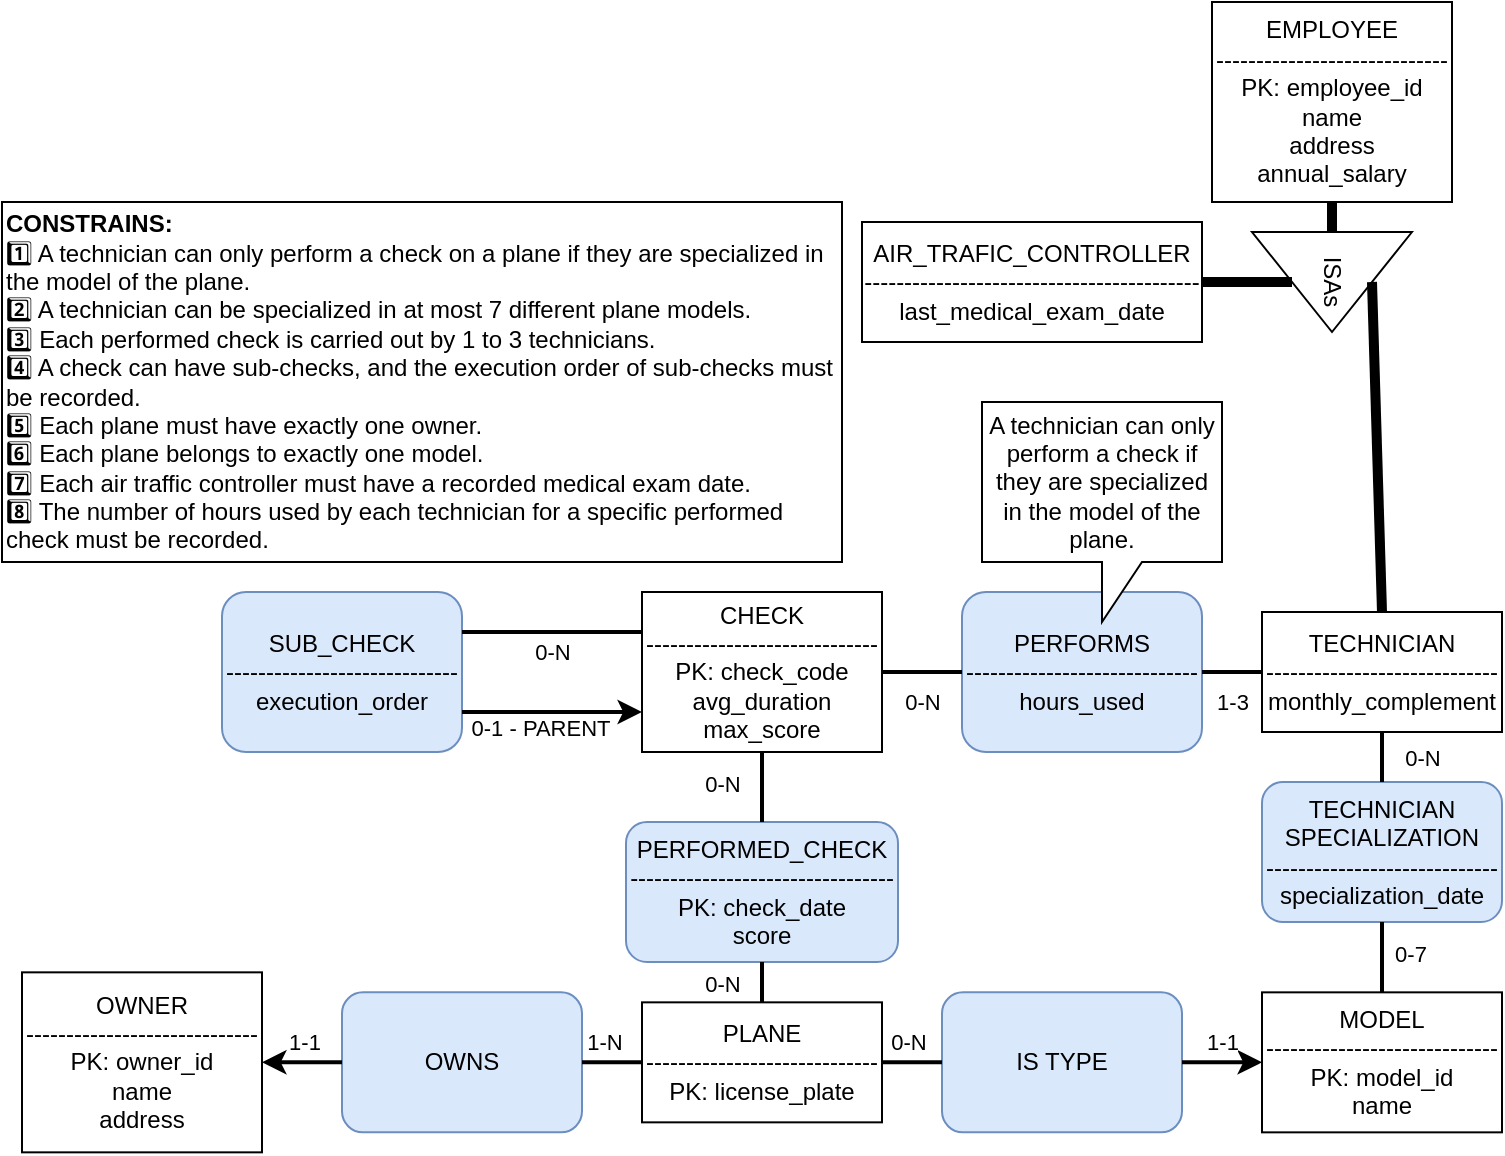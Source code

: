<mxfile version="26.0.16">
  <diagram name="Página-1" id="tOltlp3XJE3G6QO4u_Jv">
    <mxGraphModel dx="1235" dy="655" grid="1" gridSize="10" guides="1" tooltips="1" connect="1" arrows="1" fold="1" page="1" pageScale="1" pageWidth="827" pageHeight="1169" math="0" shadow="0">
      <root>
        <mxCell id="0" />
        <mxCell id="1" parent="0" />
        <mxCell id="FFKT4vqw1wpeMx30oWAl-1" value="PLANE&lt;div&gt;-----------------------------&lt;/div&gt;&lt;div&gt;PK:&amp;nbsp;license_plate&lt;/div&gt;" style="rounded=0;whiteSpace=wrap;html=1;" vertex="1" parent="1">
          <mxGeometry x="340" y="530.17" width="120" height="60" as="geometry" />
        </mxCell>
        <mxCell id="FFKT4vqw1wpeMx30oWAl-2" value="MODEL&lt;div&gt;-----------------------------&lt;/div&gt;&lt;div&gt;PK:&amp;nbsp;model_id&lt;/div&gt;&lt;div&gt;name&lt;/div&gt;" style="rounded=0;whiteSpace=wrap;html=1;" vertex="1" parent="1">
          <mxGeometry x="650" y="525.17" width="120" height="70" as="geometry" />
        </mxCell>
        <mxCell id="FFKT4vqw1wpeMx30oWAl-3" value="EMPLOYEE&lt;div&gt;-----------------------------&lt;/div&gt;&lt;div&gt;&lt;div&gt;PK:&amp;nbsp;&lt;span style=&quot;background-color: transparent; color: light-dark(rgb(0, 0, 0), rgb(255, 255, 255));&quot;&gt;employee_id&lt;/span&gt;&lt;/div&gt;&lt;div&gt;&lt;span style=&quot;background-color: transparent; color: light-dark(rgb(0, 0, 0), rgb(255, 255, 255));&quot;&gt;name&lt;/span&gt;&lt;/div&gt;&lt;div&gt;address&lt;/div&gt;&lt;/div&gt;&lt;div&gt;annual_salary&lt;/div&gt;" style="rounded=0;whiteSpace=wrap;html=1;" vertex="1" parent="1">
          <mxGeometry x="625" y="30" width="120" height="100" as="geometry" />
        </mxCell>
        <mxCell id="FFKT4vqw1wpeMx30oWAl-4" value="ISAs" style="triangle;whiteSpace=wrap;html=1;rotation=90;" vertex="1" parent="1">
          <mxGeometry x="660" y="130" width="50" height="80" as="geometry" />
        </mxCell>
        <mxCell id="FFKT4vqw1wpeMx30oWAl-9" value="" style="endArrow=none;html=1;rounded=0;exitX=0.5;exitY=1;exitDx=0;exitDy=0;entryX=0;entryY=0.5;entryDx=0;entryDy=0;strokeWidth=5;" edge="1" parent="1" source="FFKT4vqw1wpeMx30oWAl-3" target="FFKT4vqw1wpeMx30oWAl-4">
          <mxGeometry width="50" height="50" relative="1" as="geometry">
            <mxPoint x="220" y="240" as="sourcePoint" />
            <mxPoint x="270" y="190" as="targetPoint" />
          </mxGeometry>
        </mxCell>
        <mxCell id="FFKT4vqw1wpeMx30oWAl-10" value="OWNER&lt;div&gt;-----------------------------&lt;/div&gt;&lt;div&gt;&lt;div&gt;PK: owner_id&lt;/div&gt;&lt;div&gt;name&lt;/div&gt;&lt;div&gt;address&lt;/div&gt;&lt;/div&gt;" style="rounded=0;whiteSpace=wrap;html=1;" vertex="1" parent="1">
          <mxGeometry x="30" y="515.17" width="120" height="90" as="geometry" />
        </mxCell>
        <mxCell id="FFKT4vqw1wpeMx30oWAl-11" value="TECHNICIAN&lt;div&gt;-----------------------------&lt;/div&gt;&lt;div&gt;monthly_complement&lt;/div&gt;" style="rounded=0;whiteSpace=wrap;html=1;" vertex="1" parent="1">
          <mxGeometry x="650" y="335" width="120" height="60" as="geometry" />
        </mxCell>
        <mxCell id="FFKT4vqw1wpeMx30oWAl-12" value="" style="endArrow=none;html=1;rounded=0;exitX=1;exitY=0.5;exitDx=0;exitDy=0;entryX=0.5;entryY=1;entryDx=0;entryDy=0;strokeWidth=5;" edge="1" parent="1" source="FFKT4vqw1wpeMx30oWAl-15" target="FFKT4vqw1wpeMx30oWAl-4">
          <mxGeometry width="50" height="50" relative="1" as="geometry">
            <mxPoint x="190" y="215" as="sourcePoint" />
            <mxPoint x="240" y="215" as="targetPoint" />
          </mxGeometry>
        </mxCell>
        <mxCell id="FFKT4vqw1wpeMx30oWAl-13" value="" style="endArrow=none;html=1;rounded=0;exitX=0.5;exitY=0;exitDx=0;exitDy=0;entryX=0.5;entryY=0;entryDx=0;entryDy=0;strokeWidth=5;" edge="1" parent="1" source="FFKT4vqw1wpeMx30oWAl-11" target="FFKT4vqw1wpeMx30oWAl-4">
          <mxGeometry width="50" height="50" relative="1" as="geometry">
            <mxPoint x="350" y="260" as="sourcePoint" />
            <mxPoint x="265" y="235" as="targetPoint" />
          </mxGeometry>
        </mxCell>
        <mxCell id="FFKT4vqw1wpeMx30oWAl-15" value="AIR_TRAFIC_CONTROLLER&lt;div&gt;------------------------------------------&lt;/div&gt;&lt;div&gt;last_medical_exam_date&lt;/div&gt;" style="rounded=0;whiteSpace=wrap;html=1;" vertex="1" parent="1">
          <mxGeometry x="450" y="140" width="170" height="60" as="geometry" />
        </mxCell>
        <mxCell id="FFKT4vqw1wpeMx30oWAl-28" value="TECHNICIAN SPECIALIZATION&lt;br&gt;-----------------------------&lt;div&gt;&lt;span data-end=&quot;327&quot; data-start=&quot;304&quot;&gt;specialization_date&lt;/span&gt;&lt;/div&gt;" style="rounded=1;whiteSpace=wrap;html=1;fillColor=#dae8fc;strokeColor=#6c8ebf;shadow=0;glass=0;" vertex="1" parent="1">
          <mxGeometry x="650" y="420" width="120" height="70" as="geometry" />
        </mxCell>
        <mxCell id="FFKT4vqw1wpeMx30oWAl-29" value="IS TYPE" style="rounded=1;whiteSpace=wrap;html=1;fillColor=#dae8fc;strokeColor=#6c8ebf;shadow=0;glass=0;" vertex="1" parent="1">
          <mxGeometry x="490" y="525.17" width="120" height="70" as="geometry" />
        </mxCell>
        <mxCell id="FFKT4vqw1wpeMx30oWAl-33" value="" style="endArrow=classic;html=1;rounded=0;strokeWidth=2;entryX=0;entryY=0.5;entryDx=0;entryDy=0;exitX=1;exitY=0.5;exitDx=0;exitDy=0;" edge="1" parent="1" source="FFKT4vqw1wpeMx30oWAl-29" target="FFKT4vqw1wpeMx30oWAl-2">
          <mxGeometry width="50" height="50" relative="1" as="geometry">
            <mxPoint x="380" y="490.17" as="sourcePoint" />
            <mxPoint x="430" y="440.17" as="targetPoint" />
          </mxGeometry>
        </mxCell>
        <mxCell id="FFKT4vqw1wpeMx30oWAl-35" value="1-1" style="edgeLabel;html=1;align=center;verticalAlign=middle;resizable=0;points=[];" vertex="1" connectable="0" parent="FFKT4vqw1wpeMx30oWAl-33">
          <mxGeometry x="0.005" y="-2" relative="1" as="geometry">
            <mxPoint y="-12" as="offset" />
          </mxGeometry>
        </mxCell>
        <mxCell id="FFKT4vqw1wpeMx30oWAl-34" value="" style="endArrow=none;html=1;rounded=0;strokeWidth=2;entryX=0;entryY=0.5;entryDx=0;entryDy=0;exitX=1;exitY=0.5;exitDx=0;exitDy=0;" edge="1" parent="1" source="FFKT4vqw1wpeMx30oWAl-1" target="FFKT4vqw1wpeMx30oWAl-29">
          <mxGeometry width="50" height="50" relative="1" as="geometry">
            <mxPoint x="380" y="490.17" as="sourcePoint" />
            <mxPoint x="430" y="440.17" as="targetPoint" />
          </mxGeometry>
        </mxCell>
        <mxCell id="FFKT4vqw1wpeMx30oWAl-37" value="0-N" style="edgeLabel;html=1;align=center;verticalAlign=middle;resizable=0;points=[];" vertex="1" connectable="0" parent="FFKT4vqw1wpeMx30oWAl-34">
          <mxGeometry x="-0.128" y="-1" relative="1" as="geometry">
            <mxPoint y="-11" as="offset" />
          </mxGeometry>
        </mxCell>
        <mxCell id="FFKT4vqw1wpeMx30oWAl-38" value="OWNS" style="rounded=1;whiteSpace=wrap;html=1;fillColor=#dae8fc;strokeColor=#6c8ebf;shadow=0;glass=0;" vertex="1" parent="1">
          <mxGeometry x="190" y="525.17" width="120" height="70" as="geometry" />
        </mxCell>
        <mxCell id="FFKT4vqw1wpeMx30oWAl-39" value="" style="endArrow=none;html=1;rounded=0;strokeWidth=2;entryX=1;entryY=0.5;entryDx=0;entryDy=0;exitX=0;exitY=0.5;exitDx=0;exitDy=0;" edge="1" parent="1" source="FFKT4vqw1wpeMx30oWAl-1" target="FFKT4vqw1wpeMx30oWAl-38">
          <mxGeometry width="50" height="50" relative="1" as="geometry">
            <mxPoint x="370" y="580" as="sourcePoint" />
            <mxPoint x="420" y="530" as="targetPoint" />
          </mxGeometry>
        </mxCell>
        <mxCell id="FFKT4vqw1wpeMx30oWAl-40" value="1-N" style="edgeLabel;html=1;align=center;verticalAlign=middle;resizable=0;points=[];" vertex="1" connectable="0" parent="FFKT4vqw1wpeMx30oWAl-39">
          <mxGeometry x="-0.017" relative="1" as="geometry">
            <mxPoint x="-5" y="-10" as="offset" />
          </mxGeometry>
        </mxCell>
        <mxCell id="FFKT4vqw1wpeMx30oWAl-42" value="" style="endArrow=classic;html=1;rounded=0;entryX=1;entryY=0.5;entryDx=0;entryDy=0;exitX=0;exitY=0.5;exitDx=0;exitDy=0;strokeWidth=2;" edge="1" parent="1" source="FFKT4vqw1wpeMx30oWAl-38" target="FFKT4vqw1wpeMx30oWAl-10">
          <mxGeometry width="50" height="50" relative="1" as="geometry">
            <mxPoint x="490" y="510" as="sourcePoint" />
            <mxPoint x="540" y="460" as="targetPoint" />
          </mxGeometry>
        </mxCell>
        <mxCell id="FFKT4vqw1wpeMx30oWAl-43" value="1-1" style="edgeLabel;html=1;align=center;verticalAlign=middle;resizable=0;points=[];" vertex="1" connectable="0" parent="FFKT4vqw1wpeMx30oWAl-42">
          <mxGeometry x="0.116" y="-1" relative="1" as="geometry">
            <mxPoint x="3" y="-9" as="offset" />
          </mxGeometry>
        </mxCell>
        <mxCell id="FFKT4vqw1wpeMx30oWAl-46" value="" style="endArrow=none;html=1;rounded=0;strokeWidth=2;entryX=0.5;entryY=1;entryDx=0;entryDy=0;exitX=0.5;exitY=0;exitDx=0;exitDy=0;" edge="1" parent="1" source="FFKT4vqw1wpeMx30oWAl-28" target="FFKT4vqw1wpeMx30oWAl-11">
          <mxGeometry width="50" height="50" relative="1" as="geometry">
            <mxPoint x="430" y="240" as="sourcePoint" />
            <mxPoint x="480" y="190" as="targetPoint" />
          </mxGeometry>
        </mxCell>
        <mxCell id="FFKT4vqw1wpeMx30oWAl-50" value="0-N" style="edgeLabel;html=1;align=center;verticalAlign=middle;resizable=0;points=[];" vertex="1" connectable="0" parent="FFKT4vqw1wpeMx30oWAl-46">
          <mxGeometry x="-0.06" y="-3" relative="1" as="geometry">
            <mxPoint x="17" as="offset" />
          </mxGeometry>
        </mxCell>
        <mxCell id="FFKT4vqw1wpeMx30oWAl-47" value="" style="endArrow=none;html=1;rounded=0;strokeWidth=2;entryX=0.5;entryY=0;entryDx=0;entryDy=0;exitX=0.5;exitY=1;exitDx=0;exitDy=0;" edge="1" parent="1" source="FFKT4vqw1wpeMx30oWAl-28" target="FFKT4vqw1wpeMx30oWAl-2">
          <mxGeometry width="50" height="50" relative="1" as="geometry">
            <mxPoint x="410" y="220" as="sourcePoint" />
            <mxPoint x="410" y="160" as="targetPoint" />
          </mxGeometry>
        </mxCell>
        <mxCell id="FFKT4vqw1wpeMx30oWAl-49" value="0-7" style="edgeLabel;html=1;align=center;verticalAlign=middle;resizable=0;points=[];" vertex="1" connectable="0" parent="FFKT4vqw1wpeMx30oWAl-47">
          <mxGeometry x="-0.122" y="1" relative="1" as="geometry">
            <mxPoint x="13" as="offset" />
          </mxGeometry>
        </mxCell>
        <mxCell id="FFKT4vqw1wpeMx30oWAl-51" value="CHECK&lt;div&gt;-----------------------------&lt;/div&gt;&lt;div&gt;PK:&amp;nbsp;&lt;span style=&quot;background-color: transparent; color: light-dark(rgb(0, 0, 0), rgb(255, 255, 255));&quot; data-end=&quot;272&quot; data-start=&quot;260&quot;&gt;check_code&lt;/span&gt;&lt;/div&gt;&lt;div&gt;avg_duration&lt;/div&gt;&lt;div&gt;max_score&lt;/div&gt;" style="rounded=0;whiteSpace=wrap;html=1;" vertex="1" parent="1">
          <mxGeometry x="340" y="325" width="120" height="80" as="geometry" />
        </mxCell>
        <mxCell id="FFKT4vqw1wpeMx30oWAl-52" value="SUB_CHECK&lt;div&gt;-----------------------------&lt;/div&gt;&lt;div&gt;execution_order&lt;/div&gt;" style="rounded=1;whiteSpace=wrap;html=1;fillColor=#dae8fc;strokeColor=#6c8ebf;shadow=0;glass=0;" vertex="1" parent="1">
          <mxGeometry x="130" y="325" width="120" height="80" as="geometry" />
        </mxCell>
        <mxCell id="FFKT4vqw1wpeMx30oWAl-53" value="" style="endArrow=none;html=1;rounded=0;strokeWidth=2;exitX=0;exitY=0.25;exitDx=0;exitDy=0;entryX=1;entryY=0.25;entryDx=0;entryDy=0;" edge="1" parent="1" source="FFKT4vqw1wpeMx30oWAl-51" target="FFKT4vqw1wpeMx30oWAl-52">
          <mxGeometry width="50" height="50" relative="1" as="geometry">
            <mxPoint x="286" y="330" as="sourcePoint" />
            <mxPoint x="256" y="360" as="targetPoint" />
          </mxGeometry>
        </mxCell>
        <mxCell id="FFKT4vqw1wpeMx30oWAl-54" value="0-N" style="edgeLabel;html=1;align=center;verticalAlign=middle;resizable=0;points=[];" vertex="1" connectable="0" parent="FFKT4vqw1wpeMx30oWAl-53">
          <mxGeometry x="0.052" y="1" relative="1" as="geometry">
            <mxPoint x="2" y="9" as="offset" />
          </mxGeometry>
        </mxCell>
        <mxCell id="FFKT4vqw1wpeMx30oWAl-55" value="" style="endArrow=classic;html=1;rounded=0;strokeWidth=2;entryX=0;entryY=0.75;entryDx=0;entryDy=0;exitX=1;exitY=0.75;exitDx=0;exitDy=0;" edge="1" parent="1" source="FFKT4vqw1wpeMx30oWAl-52" target="FFKT4vqw1wpeMx30oWAl-51">
          <mxGeometry width="50" height="50" relative="1" as="geometry">
            <mxPoint x="256" y="400" as="sourcePoint" />
            <mxPoint x="306" y="390" as="targetPoint" />
          </mxGeometry>
        </mxCell>
        <mxCell id="FFKT4vqw1wpeMx30oWAl-56" value="0-1 - PARENT" style="edgeLabel;html=1;align=center;verticalAlign=middle;resizable=0;points=[];" vertex="1" connectable="0" parent="FFKT4vqw1wpeMx30oWAl-55">
          <mxGeometry x="-0.134" y="1" relative="1" as="geometry">
            <mxPoint y="9" as="offset" />
          </mxGeometry>
        </mxCell>
        <mxCell id="FFKT4vqw1wpeMx30oWAl-67" value="&lt;span data-end=&quot;172&quot; data-start=&quot;150&quot;&gt;PERFORMED_CHECK&lt;/span&gt;&lt;div&gt;&lt;span data-end=&quot;172&quot; data-start=&quot;150&quot;&gt;---------------------------------&lt;/span&gt;&lt;/div&gt;&lt;div&gt;&lt;span data-end=&quot;172&quot; data-start=&quot;150&quot;&gt;PK:&amp;nbsp;&lt;/span&gt;&lt;span style=&quot;background-color: transparent; color: light-dark(rgb(0, 0, 0), rgb(255, 255, 255));&quot;&gt;check_date&lt;/span&gt;&lt;/div&gt;&lt;div&gt;&lt;span style=&quot;background-color: transparent; color: light-dark(rgb(0, 0, 0), rgb(255, 255, 255));&quot;&gt;score&lt;/span&gt;&lt;/div&gt;" style="rounded=1;whiteSpace=wrap;html=1;fillColor=#dae8fc;strokeColor=#6c8ebf;shadow=0;glass=0;" vertex="1" parent="1">
          <mxGeometry x="332" y="440" width="136" height="70" as="geometry" />
        </mxCell>
        <mxCell id="FFKT4vqw1wpeMx30oWAl-68" value="" style="endArrow=none;html=1;rounded=0;strokeWidth=2;exitX=0.5;exitY=1;exitDx=0;exitDy=0;entryX=0.5;entryY=0;entryDx=0;entryDy=0;" edge="1" parent="1" source="FFKT4vqw1wpeMx30oWAl-51" target="FFKT4vqw1wpeMx30oWAl-67">
          <mxGeometry width="50" height="50" relative="1" as="geometry">
            <mxPoint x="390" y="410" as="sourcePoint" />
            <mxPoint x="332" y="465" as="targetPoint" />
          </mxGeometry>
        </mxCell>
        <mxCell id="FFKT4vqw1wpeMx30oWAl-69" value="0-N" style="edgeLabel;html=1;align=center;verticalAlign=middle;resizable=0;points=[];" vertex="1" connectable="0" parent="FFKT4vqw1wpeMx30oWAl-68">
          <mxGeometry x="-0.193" y="2" relative="1" as="geometry">
            <mxPoint x="-22" y="2" as="offset" />
          </mxGeometry>
        </mxCell>
        <mxCell id="FFKT4vqw1wpeMx30oWAl-70" value="" style="endArrow=none;html=1;rounded=0;strokeWidth=2;exitX=0.5;exitY=1;exitDx=0;exitDy=0;entryX=0.5;entryY=0;entryDx=0;entryDy=0;" edge="1" parent="1" source="FFKT4vqw1wpeMx30oWAl-67" target="FFKT4vqw1wpeMx30oWAl-1">
          <mxGeometry width="50" height="50" relative="1" as="geometry">
            <mxPoint x="332" y="480" as="sourcePoint" />
            <mxPoint x="390" y="480" as="targetPoint" />
          </mxGeometry>
        </mxCell>
        <mxCell id="FFKT4vqw1wpeMx30oWAl-71" value="0-N" style="edgeLabel;html=1;align=center;verticalAlign=middle;resizable=0;points=[];" vertex="1" connectable="0" parent="FFKT4vqw1wpeMx30oWAl-70">
          <mxGeometry x="-0.193" y="2" relative="1" as="geometry">
            <mxPoint x="-22" y="3" as="offset" />
          </mxGeometry>
        </mxCell>
        <mxCell id="FFKT4vqw1wpeMx30oWAl-72" value="PERFORMS&lt;div&gt;-----------------------------&lt;/div&gt;&lt;div&gt;hours_used&lt;/div&gt;" style="rounded=1;whiteSpace=wrap;html=1;fillColor=#dae8fc;strokeColor=#6c8ebf;shadow=0;glass=0;" vertex="1" parent="1">
          <mxGeometry x="500" y="325" width="120" height="80" as="geometry" />
        </mxCell>
        <mxCell id="FFKT4vqw1wpeMx30oWAl-73" value="A technician can only perform a check if they are specialized in the model of the plane." style="shape=callout;whiteSpace=wrap;html=1;perimeter=calloutPerimeter;" vertex="1" parent="1">
          <mxGeometry x="510" y="230" width="120" height="110" as="geometry" />
        </mxCell>
        <mxCell id="FFKT4vqw1wpeMx30oWAl-74" value="" style="endArrow=none;html=1;rounded=0;strokeWidth=2;entryX=1;entryY=0.5;entryDx=0;entryDy=0;exitX=0;exitY=0.5;exitDx=0;exitDy=0;" edge="1" parent="1" source="FFKT4vqw1wpeMx30oWAl-72" target="FFKT4vqw1wpeMx30oWAl-51">
          <mxGeometry width="50" height="50" relative="1" as="geometry">
            <mxPoint x="470" y="430" as="sourcePoint" />
            <mxPoint x="520" y="380" as="targetPoint" />
          </mxGeometry>
        </mxCell>
        <mxCell id="FFKT4vqw1wpeMx30oWAl-75" value="0-N" style="edgeLabel;html=1;align=center;verticalAlign=middle;resizable=0;points=[];" vertex="1" connectable="0" parent="FFKT4vqw1wpeMx30oWAl-74">
          <mxGeometry x="-0.147" y="-3" relative="1" as="geometry">
            <mxPoint x="-3" y="18" as="offset" />
          </mxGeometry>
        </mxCell>
        <mxCell id="FFKT4vqw1wpeMx30oWAl-76" value="" style="endArrow=none;html=1;rounded=0;strokeWidth=2;exitX=0;exitY=0.5;exitDx=0;exitDy=0;entryX=1;entryY=0.5;entryDx=0;entryDy=0;" edge="1" parent="1" source="FFKT4vqw1wpeMx30oWAl-11" target="FFKT4vqw1wpeMx30oWAl-72">
          <mxGeometry width="50" height="50" relative="1" as="geometry">
            <mxPoint x="490" y="430" as="sourcePoint" />
            <mxPoint x="540" y="380" as="targetPoint" />
          </mxGeometry>
        </mxCell>
        <mxCell id="FFKT4vqw1wpeMx30oWAl-77" value="1-3" style="edgeLabel;html=1;align=center;verticalAlign=middle;resizable=0;points=[];" vertex="1" connectable="0" parent="FFKT4vqw1wpeMx30oWAl-76">
          <mxGeometry x="0.299" y="-3" relative="1" as="geometry">
            <mxPoint x="4" y="18" as="offset" />
          </mxGeometry>
        </mxCell>
        <mxCell id="FFKT4vqw1wpeMx30oWAl-78" value="&lt;b&gt;CONSTRAINS:&lt;/b&gt;&lt;br&gt;1️⃣ &lt;span style=&quot;&quot; data-start=&quot;272&quot; data-end=&quot;375&quot;&gt;A technician can only perform a check on a plane if they are specialized in the model of the plane.&lt;/span&gt;&lt;br data-start=&quot;375&quot; data-end=&quot;378&quot;&gt;2️⃣ &lt;span style=&quot;&quot; data-start=&quot;382&quot; data-end=&quot;454&quot;&gt;A technician can be specialized in at most 7 different plane models.&lt;/span&gt;&lt;br data-start=&quot;454&quot; data-end=&quot;457&quot;&gt;3️⃣ &lt;span style=&quot;&quot; data-start=&quot;461&quot; data-end=&quot;523&quot;&gt;Each performed check is carried out by 1 to 3 technicians.&lt;/span&gt;&lt;br data-start=&quot;523&quot; data-end=&quot;526&quot;&gt;4️⃣ &lt;span style=&quot;&quot; data-start=&quot;530&quot; data-end=&quot;618&quot;&gt;A check can have sub-checks, and the execution order of sub-checks must be recorded.&lt;/span&gt;&lt;br data-start=&quot;618&quot; data-end=&quot;621&quot; data-is-only-node=&quot;&quot;&gt;5️⃣ &lt;span style=&quot;&quot; data-start=&quot;625&quot; data-end=&quot;668&quot;&gt;Each plane must have exactly one owner.&lt;/span&gt;&lt;br data-start=&quot;668&quot; data-end=&quot;671&quot;&gt;6️⃣ &lt;span style=&quot;&quot; data-start=&quot;675&quot; data-end=&quot;719&quot;&gt;Each plane belongs to exactly one model.&lt;/span&gt;&lt;br data-start=&quot;719&quot; data-end=&quot;722&quot;&gt;7️⃣ &lt;span style=&quot;&quot; data-start=&quot;726&quot; data-end=&quot;797&quot;&gt;Each air traffic controller must have a recorded medical exam date.&lt;/span&gt;&lt;br data-start=&quot;797&quot; data-end=&quot;800&quot;&gt;8️⃣ &lt;span style=&quot;&quot; data-start=&quot;804&quot; data-end=&quot;900&quot;&gt;The number of hours used by each technician for a specific performed check must be recorded.&lt;/span&gt;" style="rounded=0;whiteSpace=wrap;html=1;align=left;" vertex="1" parent="1">
          <mxGeometry x="20" y="130" width="420" height="180" as="geometry" />
        </mxCell>
      </root>
    </mxGraphModel>
  </diagram>
</mxfile>
